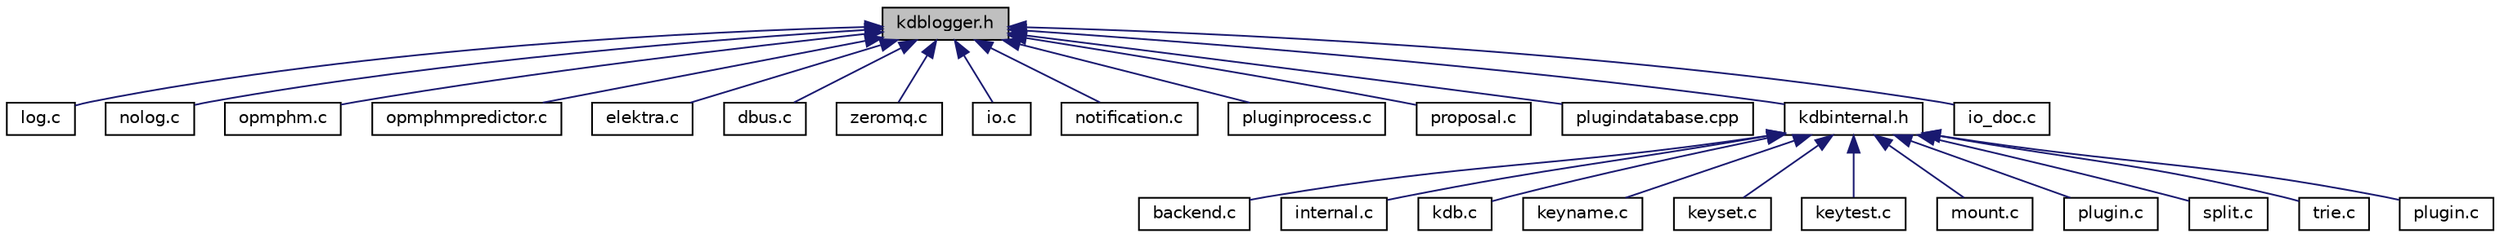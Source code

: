 digraph "kdblogger.h"
{
  edge [fontname="Helvetica",fontsize="10",labelfontname="Helvetica",labelfontsize="10"];
  node [fontname="Helvetica",fontsize="10",shape=record];
  Node3 [label="kdblogger.h",height=0.2,width=0.4,color="black", fillcolor="grey75", style="filled", fontcolor="black"];
  Node3 -> Node4 [dir="back",color="midnightblue",fontsize="10",style="solid"];
  Node4 [label="log.c",height=0.2,width=0.4,color="black", fillcolor="white", style="filled",URL="$log_8c.html",tooltip="Non-C99 Logger Implementation. "];
  Node3 -> Node5 [dir="back",color="midnightblue",fontsize="10",style="solid"];
  Node5 [label="nolog.c",height=0.2,width=0.4,color="black", fillcolor="white", style="filled",URL="$nolog_8c.html",tooltip="C99-compatible Fake Logger Implementation. "];
  Node3 -> Node6 [dir="back",color="midnightblue",fontsize="10",style="solid"];
  Node6 [label="opmphm.c",height=0.2,width=0.4,color="black", fillcolor="white", style="filled",URL="$opmphm_8c.html",tooltip="The Order Preserving Minimal Perfect Hash Map. "];
  Node3 -> Node7 [dir="back",color="midnightblue",fontsize="10",style="solid"];
  Node7 [label="opmphmpredictor.c",height=0.2,width=0.4,color="black", fillcolor="white", style="filled",URL="$opmphmpredictor_8c.html",tooltip="The Order Preserving Minimal Perfect Hash Map Predictor. "];
  Node3 -> Node8 [dir="back",color="midnightblue",fontsize="10",style="solid"];
  Node8 [label="elektra.c",height=0.2,width=0.4,color="black", fillcolor="white", style="filled",URL="$elektra_8c.html",tooltip="Elektra High Level API. "];
  Node3 -> Node9 [dir="back",color="midnightblue",fontsize="10",style="solid"];
  Node9 [label="dbus.c",height=0.2,width=0.4,color="black", fillcolor="white", style="filled",URL="$dbus_8c.html",tooltip="I/O Adapter for D-Bus. "];
  Node3 -> Node10 [dir="back",color="midnightblue",fontsize="10",style="solid"];
  Node10 [label="zeromq.c",height=0.2,width=0.4,color="black", fillcolor="white", style="filled",URL="$zeromq_8c.html",tooltip="I/O Adapter for D-Bus. "];
  Node3 -> Node11 [dir="back",color="midnightblue",fontsize="10",style="solid"];
  Node11 [label="io.c",height=0.2,width=0.4,color="black", fillcolor="white", style="filled",URL="$io_8c.html",tooltip="Implementation of I/O functions as defined in kdbio.h. "];
  Node3 -> Node12 [dir="back",color="midnightblue",fontsize="10",style="solid"];
  Node12 [label="notification.c",height=0.2,width=0.4,color="black", fillcolor="white", style="filled",URL="$notification_8c.html",tooltip="Implementation of notification functions as defined in kdbnotification.h. "];
  Node3 -> Node13 [dir="back",color="midnightblue",fontsize="10",style="solid"];
  Node13 [label="pluginprocess.c",height=0.2,width=0.4,color="black", fillcolor="white", style="filled",URL="$pluginprocess_8c.html",tooltip="Source for the pluginprocess library. "];
  Node3 -> Node14 [dir="back",color="midnightblue",fontsize="10",style="solid"];
  Node14 [label="proposal.c",height=0.2,width=0.4,color="black", fillcolor="white", style="filled",URL="$proposal_2proposal_8c.html",tooltip="Implementation of proposed API enhancements. "];
  Node3 -> Node15 [dir="back",color="midnightblue",fontsize="10",style="solid"];
  Node15 [label="plugindatabase.cpp",height=0.2,width=0.4,color="black", fillcolor="white", style="filled",URL="$plugindatabase_8cpp.html",tooltip="Implementation of PluginDatabase(s) "];
  Node3 -> Node16 [dir="back",color="midnightblue",fontsize="10",style="solid"];
  Node16 [label="kdbinternal.h",height=0.2,width=0.4,color="black", fillcolor="white", style="filled",URL="$kdbinternal_8h.html",tooltip="Includes most internal header files. "];
  Node16 -> Node17 [dir="back",color="midnightblue",fontsize="10",style="solid"];
  Node17 [label="backend.c",height=0.2,width=0.4,color="black", fillcolor="white", style="filled",URL="$backend_8c.html",tooltip="Everything related to a backend. "];
  Node16 -> Node18 [dir="back",color="midnightblue",fontsize="10",style="solid"];
  Node18 [label="internal.c",height=0.2,width=0.4,color="black", fillcolor="white", style="filled",URL="$internal_8c.html",tooltip="Internal methods for Elektra. "];
  Node16 -> Node19 [dir="back",color="midnightblue",fontsize="10",style="solid"];
  Node19 [label="kdb.c",height=0.2,width=0.4,color="black", fillcolor="white", style="filled",URL="$kdb_8c.html",tooltip="Low level functions for access the Key Database. "];
  Node16 -> Node20 [dir="back",color="midnightblue",fontsize="10",style="solid"];
  Node20 [label="keyname.c",height=0.2,width=0.4,color="black", fillcolor="white", style="filled",URL="$elektra_2keyname_8c.html",tooltip="Methods for Key name manipulation. "];
  Node16 -> Node21 [dir="back",color="midnightblue",fontsize="10",style="solid"];
  Node21 [label="keyset.c",height=0.2,width=0.4,color="black", fillcolor="white", style="filled",URL="$keyset_8c.html",tooltip="Methods for key sets. "];
  Node16 -> Node22 [dir="back",color="midnightblue",fontsize="10",style="solid"];
  Node22 [label="keytest.c",height=0.2,width=0.4,color="black", fillcolor="white", style="filled",URL="$keytest_8c.html",tooltip="Methods for making tests. "];
  Node16 -> Node23 [dir="back",color="midnightblue",fontsize="10",style="solid"];
  Node23 [label="mount.c",height=0.2,width=0.4,color="black", fillcolor="white", style="filled",URL="$mount_8c.html",tooltip="Internals of mount functionality. "];
  Node16 -> Node24 [dir="back",color="midnightblue",fontsize="10",style="solid"];
  Node24 [label="plugin.c",height=0.2,width=0.4,color="black", fillcolor="white", style="filled",URL="$elektra_2plugin_8c.html",tooltip="Interna of plugin functionality. "];
  Node16 -> Node25 [dir="back",color="midnightblue",fontsize="10",style="solid"];
  Node25 [label="split.c",height=0.2,width=0.4,color="black", fillcolor="white", style="filled",URL="$split_8c.html",tooltip="Interna of splitting functionality. "];
  Node16 -> Node26 [dir="back",color="midnightblue",fontsize="10",style="solid"];
  Node26 [label="trie.c",height=0.2,width=0.4,color="black", fillcolor="white", style="filled",URL="$trie_8c.html",tooltip="Interna of trie functionality. "];
  Node16 -> Node27 [dir="back",color="midnightblue",fontsize="10",style="solid"];
  Node27 [label="plugin.c",height=0.2,width=0.4,color="black", fillcolor="white", style="filled",URL="$plugin_2plugin_8c.html",tooltip="Access plugin handle. "];
  Node3 -> Node28 [dir="back",color="midnightblue",fontsize="10",style="solid"];
  Node28 [label="io_doc.c",height=0.2,width=0.4,color="black", fillcolor="white", style="filled",URL="$io__doc_8c.html",tooltip="I/O example binding. "];
}
